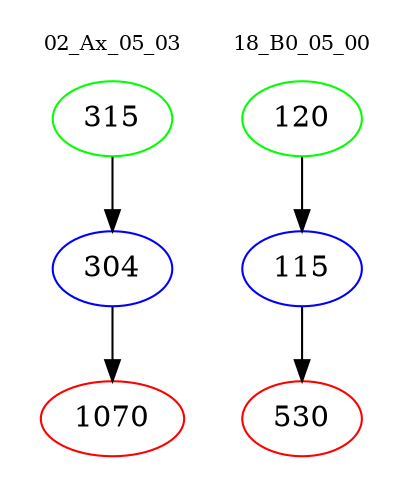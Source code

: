 digraph{
subgraph cluster_0 {
color = white
label = "02_Ax_05_03";
fontsize=10;
T0_315 [label="315", color="green"]
T0_315 -> T0_304 [color="black"]
T0_304 [label="304", color="blue"]
T0_304 -> T0_1070 [color="black"]
T0_1070 [label="1070", color="red"]
}
subgraph cluster_1 {
color = white
label = "18_B0_05_00";
fontsize=10;
T1_120 [label="120", color="green"]
T1_120 -> T1_115 [color="black"]
T1_115 [label="115", color="blue"]
T1_115 -> T1_530 [color="black"]
T1_530 [label="530", color="red"]
}
}
